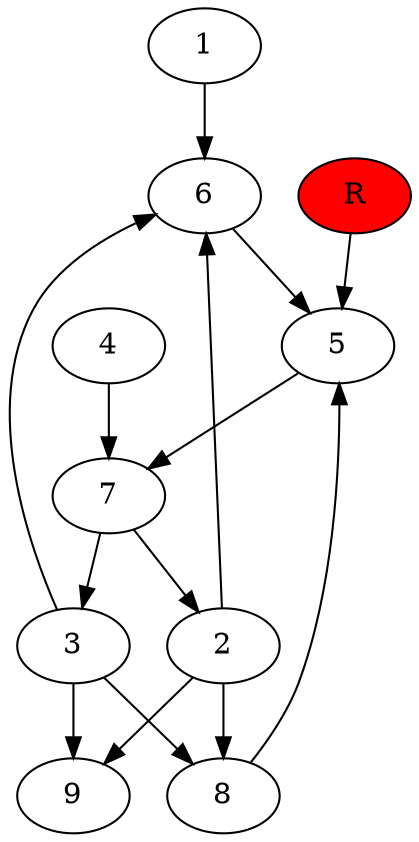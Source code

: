 digraph prb38851 {
	1
	2
	3
	4
	5
	6
	7
	8
	R [fillcolor="#ff0000" style=filled]
	1 -> 6
	2 -> 6
	2 -> 8
	2 -> 9
	3 -> 6
	3 -> 8
	3 -> 9
	4 -> 7
	5 -> 7
	6 -> 5
	7 -> 2
	7 -> 3
	8 -> 5
	R -> 5
}
